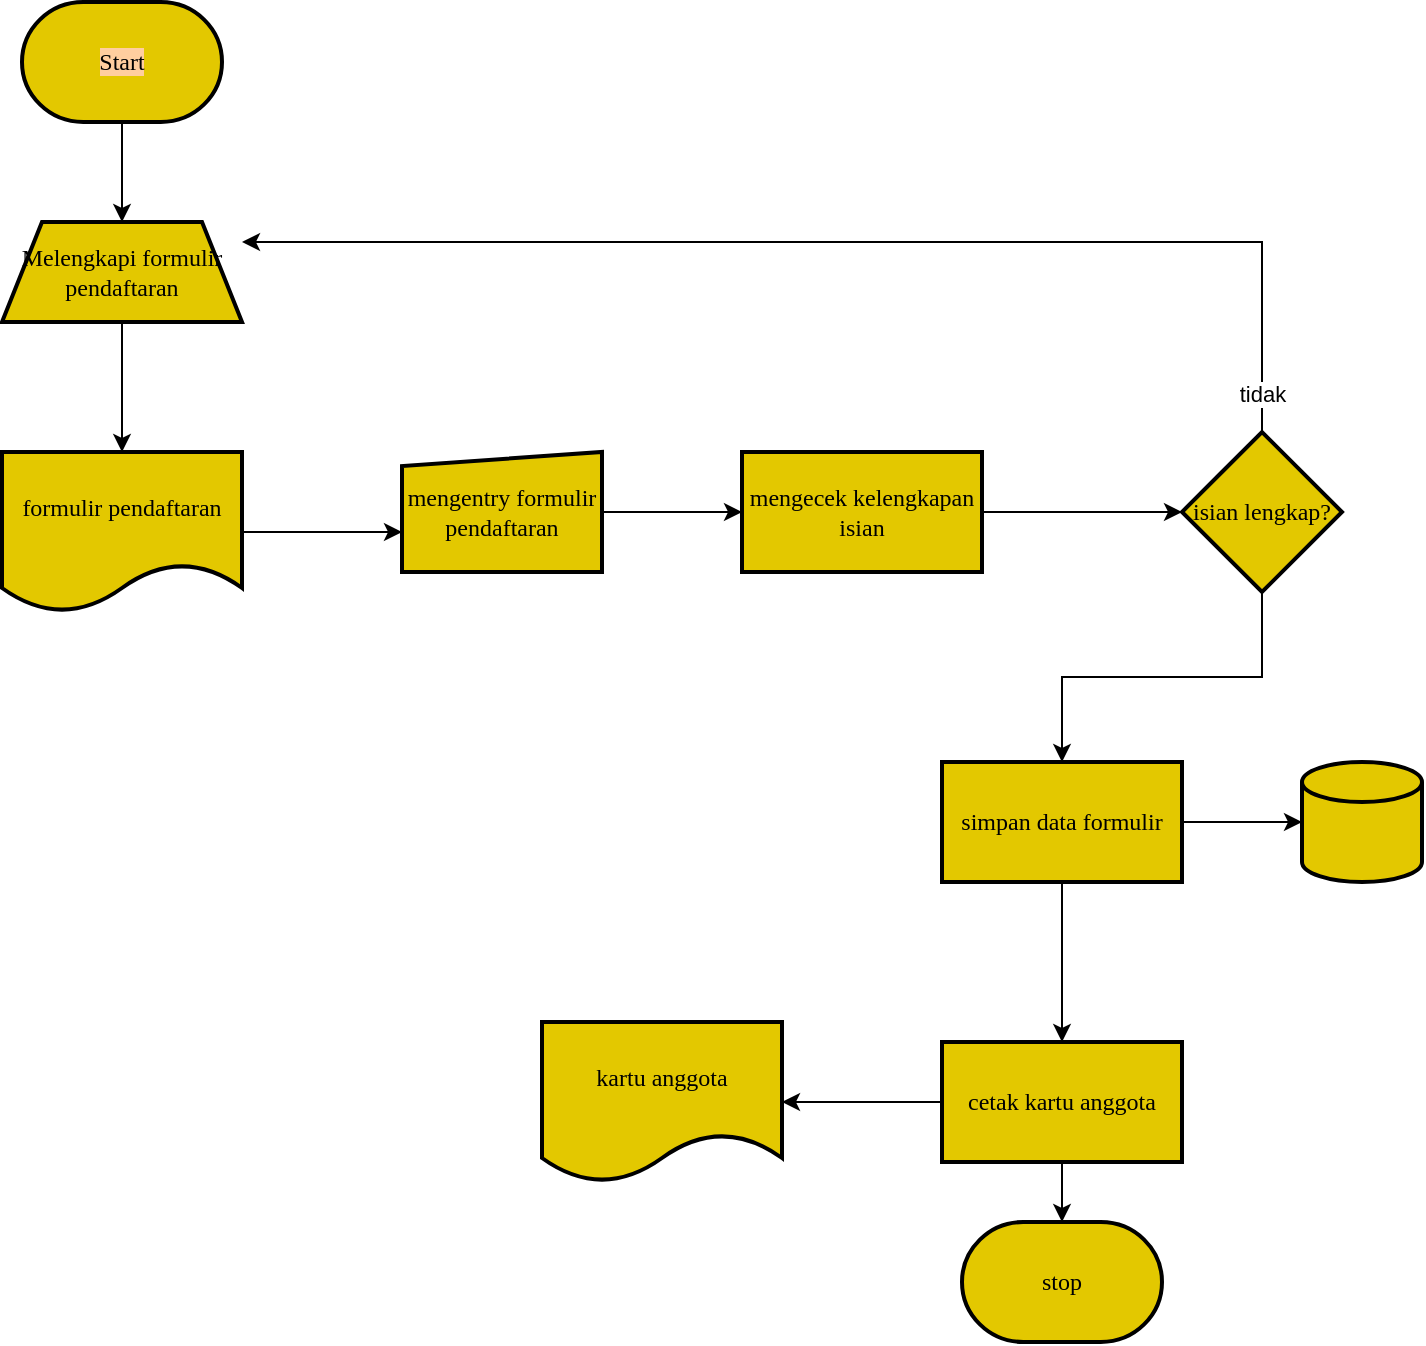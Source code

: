 <mxfile version="21.6.8" type="device">
  <diagram name="Page-1" id="qH_9K7xh1F1oiSIIfpK4">
    <mxGraphModel dx="1104" dy="556" grid="1" gridSize="10" guides="1" tooltips="1" connect="1" arrows="1" fold="1" page="1" pageScale="1" pageWidth="850" pageHeight="1100" math="0" shadow="0">
      <root>
        <mxCell id="0" />
        <mxCell id="1" parent="0" />
        <mxCell id="9e_NsOjc4AJ9GKmxZ6mt-10" value="" style="edgeStyle=orthogonalEdgeStyle;rounded=0;orthogonalLoop=1;jettySize=auto;html=1;" parent="1" source="9e_NsOjc4AJ9GKmxZ6mt-6" target="9e_NsOjc4AJ9GKmxZ6mt-9" edge="1">
          <mxGeometry relative="1" as="geometry" />
        </mxCell>
        <mxCell id="9e_NsOjc4AJ9GKmxZ6mt-6" value="&lt;span style=&quot;background-color: rgb(255, 206, 159);&quot;&gt;Start&lt;/span&gt;" style="strokeWidth=2;html=1;shape=mxgraph.flowchart.terminator;whiteSpace=wrap;fillColor=#e3c800;fontColor=#000000;strokeColor=#000000;fontFamily=Verdana;" parent="1" vertex="1">
          <mxGeometry x="90" y="120" width="100" height="60" as="geometry" />
        </mxCell>
        <mxCell id="9e_NsOjc4AJ9GKmxZ6mt-12" value="" style="edgeStyle=orthogonalEdgeStyle;rounded=0;orthogonalLoop=1;jettySize=auto;html=1;" parent="1" source="9e_NsOjc4AJ9GKmxZ6mt-9" target="9e_NsOjc4AJ9GKmxZ6mt-11" edge="1">
          <mxGeometry relative="1" as="geometry" />
        </mxCell>
        <mxCell id="9e_NsOjc4AJ9GKmxZ6mt-9" value="Melengkapi formulir pendaftaran" style="shape=trapezoid;perimeter=trapezoidPerimeter;whiteSpace=wrap;html=1;fixedSize=1;fontFamily=Verdana;fillColor=#e3c800;strokeColor=#000000;fontColor=#000000;strokeWidth=2;" parent="1" vertex="1">
          <mxGeometry x="80" y="230" width="120" height="50" as="geometry" />
        </mxCell>
        <mxCell id="9e_NsOjc4AJ9GKmxZ6mt-35" value="" style="edgeStyle=orthogonalEdgeStyle;rounded=0;orthogonalLoop=1;jettySize=auto;html=1;" parent="1" source="9e_NsOjc4AJ9GKmxZ6mt-11" edge="1">
          <mxGeometry relative="1" as="geometry">
            <mxPoint x="280" y="385" as="targetPoint" />
          </mxGeometry>
        </mxCell>
        <mxCell id="9e_NsOjc4AJ9GKmxZ6mt-11" value="formulir pendaftaran" style="shape=document;whiteSpace=wrap;html=1;boundedLbl=1;fontFamily=Verdana;fillColor=#e3c800;strokeColor=#000000;fontColor=#000000;strokeWidth=2;" parent="1" vertex="1">
          <mxGeometry x="80" y="345" width="120" height="80" as="geometry" />
        </mxCell>
        <mxCell id="9e_NsOjc4AJ9GKmxZ6mt-38" value="" style="edgeStyle=orthogonalEdgeStyle;rounded=0;orthogonalLoop=1;jettySize=auto;html=1;" parent="1" source="9e_NsOjc4AJ9GKmxZ6mt-31" target="9e_NsOjc4AJ9GKmxZ6mt-37" edge="1">
          <mxGeometry relative="1" as="geometry" />
        </mxCell>
        <mxCell id="9e_NsOjc4AJ9GKmxZ6mt-31" value="mengentry formulir pendaftaran" style="html=1;strokeWidth=2;shape=manualInput;whiteSpace=wrap;rounded=1;size=7;arcSize=0;fontFamily=Verdana;fillColor=#e3c800;strokeColor=#000000;fontColor=#000000;" parent="1" vertex="1">
          <mxGeometry x="280" y="345" width="100" height="60" as="geometry" />
        </mxCell>
        <mxCell id="9e_NsOjc4AJ9GKmxZ6mt-42" value="" style="edgeStyle=orthogonalEdgeStyle;rounded=0;orthogonalLoop=1;jettySize=auto;html=1;" parent="1" source="9e_NsOjc4AJ9GKmxZ6mt-37" target="9e_NsOjc4AJ9GKmxZ6mt-41" edge="1">
          <mxGeometry relative="1" as="geometry" />
        </mxCell>
        <mxCell id="9e_NsOjc4AJ9GKmxZ6mt-37" value="mengecek kelengkapan isian" style="whiteSpace=wrap;html=1;fontFamily=Verdana;fillColor=#e3c800;strokeColor=#000000;fontColor=#000000;strokeWidth=2;rounded=1;arcSize=0;" parent="1" vertex="1">
          <mxGeometry x="450" y="345" width="120" height="60" as="geometry" />
        </mxCell>
        <mxCell id="9e_NsOjc4AJ9GKmxZ6mt-44" value="" style="edgeStyle=orthogonalEdgeStyle;rounded=0;orthogonalLoop=1;jettySize=auto;html=1;" parent="1" source="9e_NsOjc4AJ9GKmxZ6mt-41" edge="1">
          <mxGeometry relative="1" as="geometry">
            <mxPoint x="200" y="240" as="targetPoint" />
            <Array as="points">
              <mxPoint x="710" y="240" />
            </Array>
          </mxGeometry>
        </mxCell>
        <mxCell id="9e_NsOjc4AJ9GKmxZ6mt-49" value="tidak" style="edgeLabel;html=1;align=center;verticalAlign=middle;resizable=0;points=[];" parent="9e_NsOjc4AJ9GKmxZ6mt-44" vertex="1" connectable="0">
          <mxGeometry x="-0.937" relative="1" as="geometry">
            <mxPoint as="offset" />
          </mxGeometry>
        </mxCell>
        <mxCell id="9e_NsOjc4AJ9GKmxZ6mt-54" value="" style="edgeStyle=orthogonalEdgeStyle;rounded=0;orthogonalLoop=1;jettySize=auto;html=1;" parent="1" source="9e_NsOjc4AJ9GKmxZ6mt-41" target="9e_NsOjc4AJ9GKmxZ6mt-53" edge="1">
          <mxGeometry relative="1" as="geometry" />
        </mxCell>
        <mxCell id="9e_NsOjc4AJ9GKmxZ6mt-41" value="isian lengkap?" style="rhombus;whiteSpace=wrap;html=1;fontFamily=Verdana;fillColor=#e3c800;strokeColor=#000000;fontColor=#000000;strokeWidth=2;rounded=1;arcSize=0;" parent="1" vertex="1">
          <mxGeometry x="670" y="335" width="80" height="80" as="geometry" />
        </mxCell>
        <mxCell id="9e_NsOjc4AJ9GKmxZ6mt-59" value="" style="edgeStyle=orthogonalEdgeStyle;rounded=0;orthogonalLoop=1;jettySize=auto;html=1;" parent="1" source="9e_NsOjc4AJ9GKmxZ6mt-53" target="9e_NsOjc4AJ9GKmxZ6mt-58" edge="1">
          <mxGeometry relative="1" as="geometry" />
        </mxCell>
        <mxCell id="9e_NsOjc4AJ9GKmxZ6mt-61" value="" style="edgeStyle=orthogonalEdgeStyle;rounded=0;orthogonalLoop=1;jettySize=auto;html=1;" parent="1" source="9e_NsOjc4AJ9GKmxZ6mt-53" target="9e_NsOjc4AJ9GKmxZ6mt-60" edge="1">
          <mxGeometry relative="1" as="geometry" />
        </mxCell>
        <mxCell id="9e_NsOjc4AJ9GKmxZ6mt-53" value="simpan data formulir" style="whiteSpace=wrap;html=1;fontFamily=Verdana;fillColor=#e3c800;strokeColor=#000000;fontColor=#000000;strokeWidth=2;rounded=1;arcSize=0;" parent="1" vertex="1">
          <mxGeometry x="550" y="500" width="120" height="60" as="geometry" />
        </mxCell>
        <mxCell id="9e_NsOjc4AJ9GKmxZ6mt-58" value="" style="strokeWidth=2;html=1;shape=mxgraph.flowchart.database;whiteSpace=wrap;fontFamily=Verdana;fillColor=#e3c800;strokeColor=#000000;fontColor=#000000;" parent="1" vertex="1">
          <mxGeometry x="730" y="500" width="60" height="60" as="geometry" />
        </mxCell>
        <mxCell id="9e_NsOjc4AJ9GKmxZ6mt-63" value="" style="edgeStyle=orthogonalEdgeStyle;rounded=0;orthogonalLoop=1;jettySize=auto;html=1;" parent="1" source="9e_NsOjc4AJ9GKmxZ6mt-60" target="9e_NsOjc4AJ9GKmxZ6mt-62" edge="1">
          <mxGeometry relative="1" as="geometry" />
        </mxCell>
        <mxCell id="9e_NsOjc4AJ9GKmxZ6mt-67" value="" style="edgeStyle=orthogonalEdgeStyle;rounded=0;orthogonalLoop=1;jettySize=auto;html=1;" parent="1" source="9e_NsOjc4AJ9GKmxZ6mt-60" target="9e_NsOjc4AJ9GKmxZ6mt-66" edge="1">
          <mxGeometry relative="1" as="geometry" />
        </mxCell>
        <mxCell id="9e_NsOjc4AJ9GKmxZ6mt-60" value="cetak kartu anggota" style="whiteSpace=wrap;html=1;fontFamily=Verdana;fillColor=#e3c800;strokeColor=#000000;fontColor=#000000;strokeWidth=2;rounded=1;arcSize=0;" parent="1" vertex="1">
          <mxGeometry x="550" y="640" width="120" height="60" as="geometry" />
        </mxCell>
        <mxCell id="9e_NsOjc4AJ9GKmxZ6mt-62" value="kartu anggota" style="shape=document;whiteSpace=wrap;html=1;boundedLbl=1;fontFamily=Verdana;fillColor=#e3c800;strokeColor=#000000;fontColor=#000000;strokeWidth=2;rounded=1;arcSize=0;" parent="1" vertex="1">
          <mxGeometry x="350" y="630" width="120" height="80" as="geometry" />
        </mxCell>
        <mxCell id="9e_NsOjc4AJ9GKmxZ6mt-66" value="stop" style="strokeWidth=2;html=1;shape=mxgraph.flowchart.terminator;whiteSpace=wrap;fontFamily=Verdana;fillColor=#e3c800;strokeColor=#000000;fontColor=#000000;" parent="1" vertex="1">
          <mxGeometry x="560" y="730" width="100" height="60" as="geometry" />
        </mxCell>
      </root>
    </mxGraphModel>
  </diagram>
</mxfile>
